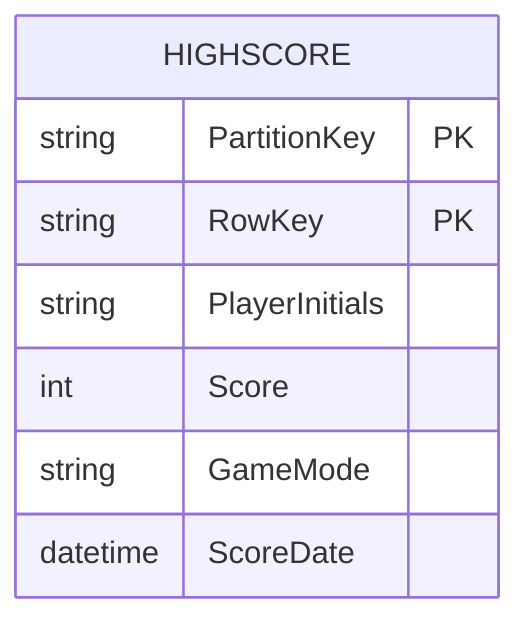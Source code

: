 erDiagram
    HIGHSCORE {
        string PartitionKey PK
        string RowKey PK
        string PlayerInitials
        int Score
        string GameMode
        datetime ScoreDate
    }